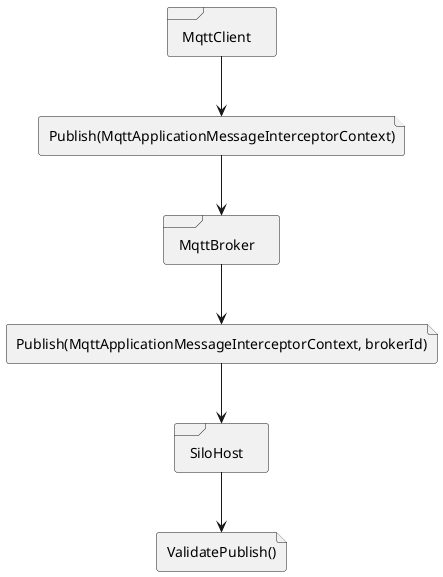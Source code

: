 @startuml

skinparam componentStyle uml2

file "Publish(MqttApplicationMessageInterceptorContext)" as PublishPackage
file "Publish(MqttApplicationMessageInterceptorContext, brokerId)" as PublishPackage2
file "ValidatePublish()" as ValidatePublish

frame SiloHost {
}

frame "MqttClient" as MqttClient {
}

frame "MqttBroker" as MqttBroker {
}

MqttClient --> PublishPackage
PublishPackage --> MqttBroker
MqttBroker --> PublishPackage2
PublishPackage2 --> SiloHost
SiloHost --> ValidatePublish

@enduml